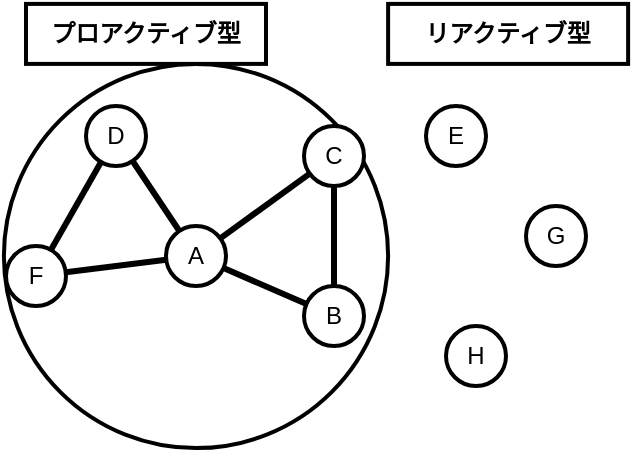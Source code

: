 <mxfile version="26.0.14">
  <diagram id="pPKnO_iRKbnvmm-2lgHl" name="ページ1">
    <mxGraphModel dx="895" dy="595" grid="1" gridSize="10" guides="1" tooltips="1" connect="1" arrows="1" fold="1" page="1" pageScale="1" pageWidth="827" pageHeight="1169" math="0" shadow="0">
      <root>
        <mxCell id="0" />
        <mxCell id="1" parent="0" />
        <mxCell id="yVC6fe5lNB2KcNnG_LAN-15" value="" style="ellipse;whiteSpace=wrap;html=1;aspect=fixed;fillOpacity=0;strokeWidth=2;" vertex="1" parent="1">
          <mxGeometry x="248.95" y="108.95" width="192.11" height="192.11" as="geometry" />
        </mxCell>
        <mxCell id="yVC6fe5lNB2KcNnG_LAN-1" value="A" style="ellipse;whiteSpace=wrap;html=1;aspect=fixed;strokeWidth=2;" vertex="1" parent="1">
          <mxGeometry x="330" y="190" width="30" height="30" as="geometry" />
        </mxCell>
        <mxCell id="yVC6fe5lNB2KcNnG_LAN-3" value="D" style="ellipse;whiteSpace=wrap;html=1;aspect=fixed;strokeWidth=2;" vertex="1" parent="1">
          <mxGeometry x="290" y="130" width="30" height="30" as="geometry" />
        </mxCell>
        <mxCell id="yVC6fe5lNB2KcNnG_LAN-5" value="H" style="ellipse;whiteSpace=wrap;html=1;aspect=fixed;strokeWidth=2;direction=south;" vertex="1" parent="1">
          <mxGeometry x="470" y="240" width="30" height="30" as="geometry" />
        </mxCell>
        <mxCell id="yVC6fe5lNB2KcNnG_LAN-6" value="G" style="ellipse;whiteSpace=wrap;html=1;aspect=fixed;strokeWidth=2;" vertex="1" parent="1">
          <mxGeometry x="510" y="180" width="30" height="30" as="geometry" />
        </mxCell>
        <mxCell id="yVC6fe5lNB2KcNnG_LAN-7" value="E" style="ellipse;whiteSpace=wrap;html=1;aspect=fixed;strokeWidth=2;" vertex="1" parent="1">
          <mxGeometry x="460" y="130" width="30" height="30" as="geometry" />
        </mxCell>
        <mxCell id="yVC6fe5lNB2KcNnG_LAN-8" value="C" style="ellipse;whiteSpace=wrap;html=1;aspect=fixed;strokeWidth=2;" vertex="1" parent="1">
          <mxGeometry x="399" y="140" width="30" height="30" as="geometry" />
        </mxCell>
        <mxCell id="yVC6fe5lNB2KcNnG_LAN-9" value="B" style="ellipse;whiteSpace=wrap;html=1;aspect=fixed;strokeWidth=2;" vertex="1" parent="1">
          <mxGeometry x="399" y="220" width="30" height="30" as="geometry" />
        </mxCell>
        <mxCell id="yVC6fe5lNB2KcNnG_LAN-11" value="F" style="ellipse;whiteSpace=wrap;html=1;aspect=fixed;strokeWidth=2;" vertex="1" parent="1">
          <mxGeometry x="250" y="200" width="30" height="30" as="geometry" />
        </mxCell>
        <mxCell id="yVC6fe5lNB2KcNnG_LAN-18" value="" style="endArrow=none;html=1;rounded=0;strokeWidth=3;" edge="1" parent="1" source="yVC6fe5lNB2KcNnG_LAN-3" target="yVC6fe5lNB2KcNnG_LAN-1">
          <mxGeometry width="50" height="50" relative="1" as="geometry">
            <mxPoint x="317.23" y="156.73" as="sourcePoint" />
            <mxPoint x="372.775" y="220.002" as="targetPoint" />
          </mxGeometry>
        </mxCell>
        <mxCell id="yVC6fe5lNB2KcNnG_LAN-19" value="" style="endArrow=none;html=1;rounded=0;strokeWidth=3;" edge="1" parent="1" source="yVC6fe5lNB2KcNnG_LAN-11" target="yVC6fe5lNB2KcNnG_LAN-1">
          <mxGeometry width="50" height="50" relative="1" as="geometry">
            <mxPoint x="323" y="167" as="sourcePoint" />
            <mxPoint x="347" y="203" as="targetPoint" />
          </mxGeometry>
        </mxCell>
        <mxCell id="yVC6fe5lNB2KcNnG_LAN-21" value="" style="endArrow=none;html=1;rounded=0;strokeWidth=3;" edge="1" parent="1" source="yVC6fe5lNB2KcNnG_LAN-1" target="yVC6fe5lNB2KcNnG_LAN-9">
          <mxGeometry width="50" height="50" relative="1" as="geometry">
            <mxPoint x="343" y="187" as="sourcePoint" />
            <mxPoint x="367" y="223" as="targetPoint" />
          </mxGeometry>
        </mxCell>
        <mxCell id="yVC6fe5lNB2KcNnG_LAN-22" value="" style="endArrow=none;html=1;rounded=0;strokeWidth=3;" edge="1" parent="1" source="yVC6fe5lNB2KcNnG_LAN-8" target="yVC6fe5lNB2KcNnG_LAN-1">
          <mxGeometry width="50" height="50" relative="1" as="geometry">
            <mxPoint x="353" y="197" as="sourcePoint" />
            <mxPoint x="377" y="233" as="targetPoint" />
          </mxGeometry>
        </mxCell>
        <mxCell id="yVC6fe5lNB2KcNnG_LAN-23" value="" style="endArrow=none;html=1;rounded=0;strokeWidth=3;" edge="1" parent="1" source="yVC6fe5lNB2KcNnG_LAN-8" target="yVC6fe5lNB2KcNnG_LAN-9">
          <mxGeometry width="50" height="50" relative="1" as="geometry">
            <mxPoint x="363" y="207" as="sourcePoint" />
            <mxPoint x="387" y="243" as="targetPoint" />
          </mxGeometry>
        </mxCell>
        <mxCell id="yVC6fe5lNB2KcNnG_LAN-26" value="" style="endArrow=none;html=1;rounded=0;strokeWidth=3;" edge="1" parent="1" source="yVC6fe5lNB2KcNnG_LAN-3" target="yVC6fe5lNB2KcNnG_LAN-11">
          <mxGeometry width="50" height="50" relative="1" as="geometry">
            <mxPoint x="393" y="237" as="sourcePoint" />
            <mxPoint x="417" y="273" as="targetPoint" />
          </mxGeometry>
        </mxCell>
        <mxCell id="yVC6fe5lNB2KcNnG_LAN-27" value="プロアクティブ型" style="text;html=1;align=center;verticalAlign=middle;whiteSpace=wrap;rounded=0;strokeColor=default;strokeWidth=2;fontSize=12;fontStyle=1" vertex="1" parent="1">
          <mxGeometry x="260" y="78.95" width="120" height="30" as="geometry" />
        </mxCell>
        <mxCell id="yVC6fe5lNB2KcNnG_LAN-28" value="リアクティブ型" style="text;html=1;align=center;verticalAlign=middle;whiteSpace=wrap;rounded=0;strokeColor=default;strokeWidth=2;fontSize=12;fontStyle=1" vertex="1" parent="1">
          <mxGeometry x="441.06" y="78.95" width="120" height="30" as="geometry" />
        </mxCell>
      </root>
    </mxGraphModel>
  </diagram>
</mxfile>
